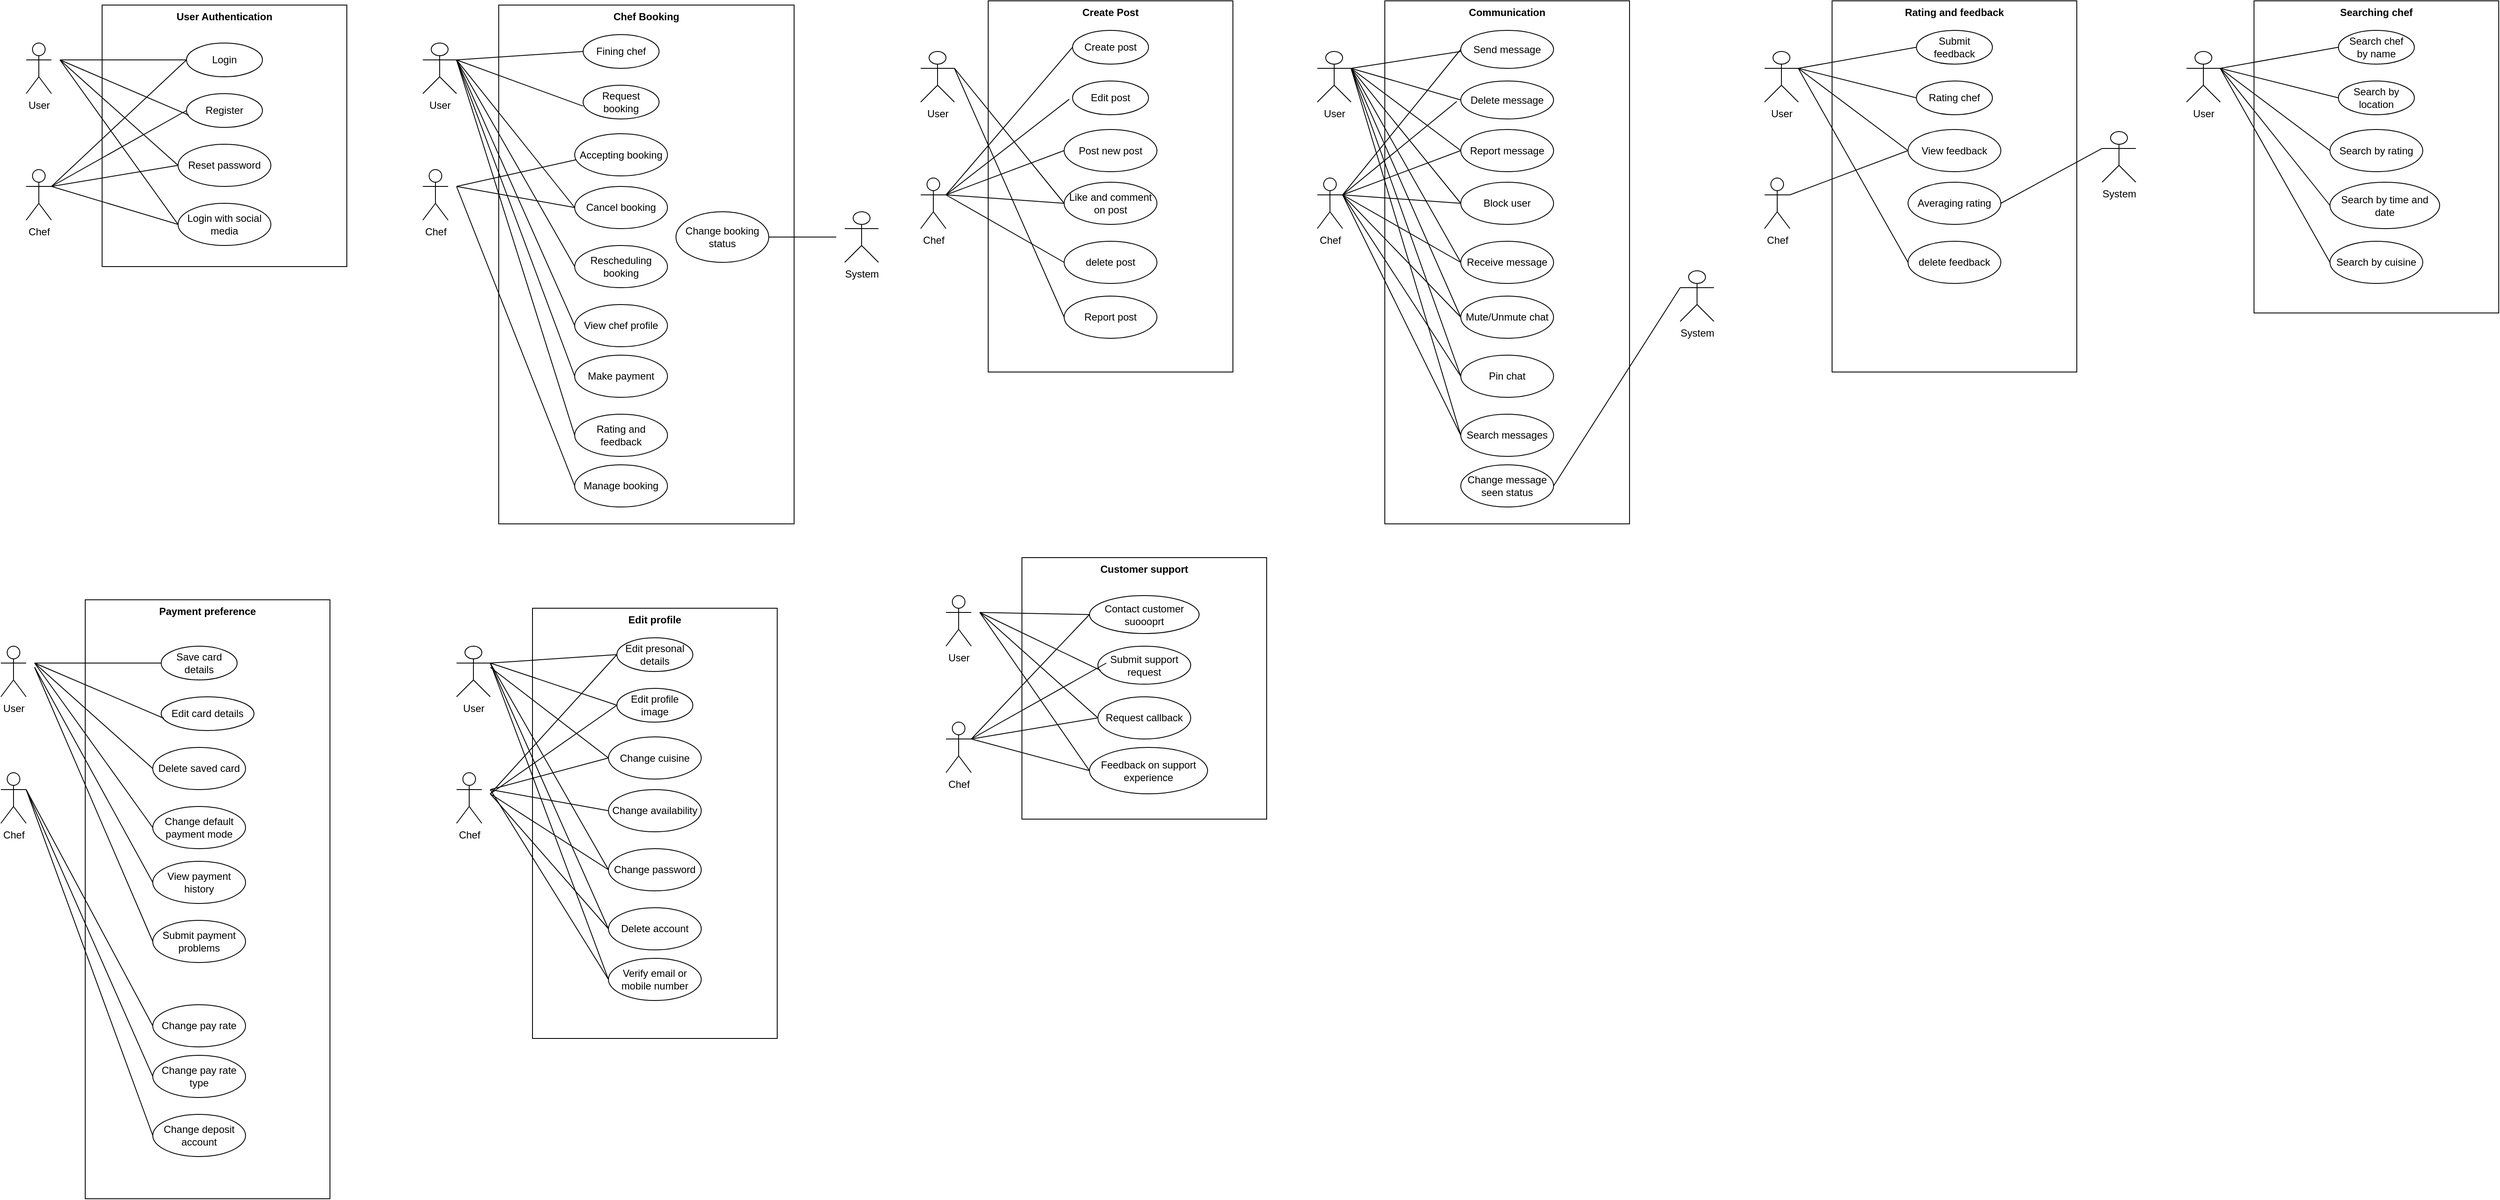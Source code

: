 <mxfile version="22.0.4" type="github">
  <diagram name="Page-1" id="X_IS5OQpGwMDQToJzZf-">
    <mxGraphModel dx="5256" dy="3172" grid="1" gridSize="10" guides="1" tooltips="1" connect="1" arrows="1" fold="1" page="1" pageScale="1" pageWidth="3300" pageHeight="4681" background="#ffffff" math="0" shadow="0">
      <root>
        <mxCell id="0" />
        <mxCell id="1" parent="0" />
        <mxCell id="QWXdeelTslBIVpJSP7KH-3" value="User Authentication" style="shape=rect;html=1;verticalAlign=top;fontStyle=1;whiteSpace=wrap;align=center;" vertex="1" parent="1">
          <mxGeometry x="300" y="85" width="290" height="310" as="geometry" />
        </mxCell>
        <mxCell id="QWXdeelTslBIVpJSP7KH-2" value="Login" style="ellipse;whiteSpace=wrap;html=1;" vertex="1" parent="1">
          <mxGeometry x="400" y="130" width="90" height="40" as="geometry" />
        </mxCell>
        <mxCell id="QWXdeelTslBIVpJSP7KH-4" value="Register" style="ellipse;whiteSpace=wrap;html=1;" vertex="1" parent="1">
          <mxGeometry x="400" y="190" width="90" height="40" as="geometry" />
        </mxCell>
        <mxCell id="QWXdeelTslBIVpJSP7KH-5" value="Reset password" style="ellipse;whiteSpace=wrap;html=1;" vertex="1" parent="1">
          <mxGeometry x="390" y="250" width="110" height="50" as="geometry" />
        </mxCell>
        <mxCell id="QWXdeelTslBIVpJSP7KH-6" value="Login with social media" style="ellipse;whiteSpace=wrap;html=1;" vertex="1" parent="1">
          <mxGeometry x="390" y="320" width="110" height="50" as="geometry" />
        </mxCell>
        <mxCell id="QWXdeelTslBIVpJSP7KH-7" value="User" style="shape=umlActor;html=1;verticalLabelPosition=bottom;verticalAlign=top;align=center;" vertex="1" parent="1">
          <mxGeometry x="210" y="130" width="30" height="60" as="geometry" />
        </mxCell>
        <mxCell id="QWXdeelTslBIVpJSP7KH-8" value="Chef" style="shape=umlActor;html=1;verticalLabelPosition=bottom;verticalAlign=top;align=center;" vertex="1" parent="1">
          <mxGeometry x="210" y="280" width="30" height="60" as="geometry" />
        </mxCell>
        <mxCell id="QWXdeelTslBIVpJSP7KH-10" value="" style="edgeStyle=none;html=1;endArrow=none;verticalAlign=bottom;rounded=0;entryX=0;entryY=0.5;entryDx=0;entryDy=0;" edge="1" parent="1" target="QWXdeelTslBIVpJSP7KH-2">
          <mxGeometry width="160" relative="1" as="geometry">
            <mxPoint x="250" y="150" as="sourcePoint" />
            <mxPoint x="390" y="150" as="targetPoint" />
          </mxGeometry>
        </mxCell>
        <mxCell id="QWXdeelTslBIVpJSP7KH-11" value="" style="edgeStyle=none;html=1;endArrow=none;verticalAlign=bottom;rounded=0;entryX=0.029;entryY=0.637;entryDx=0;entryDy=0;entryPerimeter=0;" edge="1" parent="1" target="QWXdeelTslBIVpJSP7KH-4">
          <mxGeometry width="160" relative="1" as="geometry">
            <mxPoint x="250" y="150" as="sourcePoint" />
            <mxPoint x="410" y="160" as="targetPoint" />
          </mxGeometry>
        </mxCell>
        <mxCell id="QWXdeelTslBIVpJSP7KH-12" value="" style="edgeStyle=none;html=1;endArrow=none;verticalAlign=bottom;rounded=0;entryX=0;entryY=0.5;entryDx=0;entryDy=0;" edge="1" parent="1" target="QWXdeelTslBIVpJSP7KH-5">
          <mxGeometry width="160" relative="1" as="geometry">
            <mxPoint x="250" y="150" as="sourcePoint" />
            <mxPoint x="403" y="225" as="targetPoint" />
          </mxGeometry>
        </mxCell>
        <mxCell id="QWXdeelTslBIVpJSP7KH-13" value="" style="edgeStyle=none;html=1;endArrow=none;verticalAlign=bottom;rounded=0;entryX=0;entryY=0.5;entryDx=0;entryDy=0;" edge="1" parent="1" target="QWXdeelTslBIVpJSP7KH-6">
          <mxGeometry width="160" relative="1" as="geometry">
            <mxPoint x="250" y="150" as="sourcePoint" />
            <mxPoint x="400" y="285" as="targetPoint" />
          </mxGeometry>
        </mxCell>
        <mxCell id="QWXdeelTslBIVpJSP7KH-15" value="" style="edgeStyle=none;html=1;endArrow=none;verticalAlign=bottom;rounded=0;exitX=1;exitY=0.333;exitDx=0;exitDy=0;exitPerimeter=0;entryX=0;entryY=0.5;entryDx=0;entryDy=0;" edge="1" parent="1" source="QWXdeelTslBIVpJSP7KH-8" target="QWXdeelTslBIVpJSP7KH-2">
          <mxGeometry width="160" relative="1" as="geometry">
            <mxPoint x="350" y="250" as="sourcePoint" />
            <mxPoint x="510" y="250" as="targetPoint" />
          </mxGeometry>
        </mxCell>
        <mxCell id="QWXdeelTslBIVpJSP7KH-16" value="" style="edgeStyle=none;html=1;endArrow=none;verticalAlign=bottom;rounded=0;" edge="1" parent="1">
          <mxGeometry width="160" relative="1" as="geometry">
            <mxPoint x="240" y="300" as="sourcePoint" />
            <mxPoint x="400" y="210" as="targetPoint" />
          </mxGeometry>
        </mxCell>
        <mxCell id="QWXdeelTslBIVpJSP7KH-17" value="" style="edgeStyle=none;html=1;endArrow=none;verticalAlign=bottom;rounded=0;entryX=0;entryY=0.5;entryDx=0;entryDy=0;exitX=1;exitY=0.333;exitDx=0;exitDy=0;exitPerimeter=0;" edge="1" parent="1" source="QWXdeelTslBIVpJSP7KH-8" target="QWXdeelTslBIVpJSP7KH-5">
          <mxGeometry width="160" relative="1" as="geometry">
            <mxPoint x="250" y="310" as="sourcePoint" />
            <mxPoint x="410" y="220" as="targetPoint" />
          </mxGeometry>
        </mxCell>
        <mxCell id="QWXdeelTslBIVpJSP7KH-18" value="" style="edgeStyle=none;html=1;endArrow=none;verticalAlign=bottom;rounded=0;entryX=0;entryY=0.5;entryDx=0;entryDy=0;" edge="1" parent="1" target="QWXdeelTslBIVpJSP7KH-6">
          <mxGeometry width="160" relative="1" as="geometry">
            <mxPoint x="240" y="300" as="sourcePoint" />
            <mxPoint x="400" y="285" as="targetPoint" />
          </mxGeometry>
        </mxCell>
        <mxCell id="QWXdeelTslBIVpJSP7KH-19" value="Chef Booking" style="shape=rect;html=1;verticalAlign=top;fontStyle=1;whiteSpace=wrap;align=center;" vertex="1" parent="1">
          <mxGeometry x="770" y="85" width="350" height="615" as="geometry" />
        </mxCell>
        <mxCell id="QWXdeelTslBIVpJSP7KH-20" value="Fining chef" style="ellipse;whiteSpace=wrap;html=1;" vertex="1" parent="1">
          <mxGeometry x="870" y="120" width="90" height="40" as="geometry" />
        </mxCell>
        <mxCell id="QWXdeelTslBIVpJSP7KH-21" value="Request booking" style="ellipse;whiteSpace=wrap;html=1;" vertex="1" parent="1">
          <mxGeometry x="870" y="180" width="90" height="40" as="geometry" />
        </mxCell>
        <mxCell id="QWXdeelTslBIVpJSP7KH-22" value="Accepting booking" style="ellipse;whiteSpace=wrap;html=1;" vertex="1" parent="1">
          <mxGeometry x="860" y="237.5" width="110" height="50" as="geometry" />
        </mxCell>
        <mxCell id="QWXdeelTslBIVpJSP7KH-23" value="Cancel booking" style="ellipse;whiteSpace=wrap;html=1;" vertex="1" parent="1">
          <mxGeometry x="860" y="300" width="110" height="50" as="geometry" />
        </mxCell>
        <mxCell id="QWXdeelTslBIVpJSP7KH-24" value="User" style="shape=umlActor;html=1;verticalLabelPosition=bottom;verticalAlign=top;align=center;" vertex="1" parent="1">
          <mxGeometry x="680" y="130" width="40" height="60" as="geometry" />
        </mxCell>
        <mxCell id="QWXdeelTslBIVpJSP7KH-25" value="Chef" style="shape=umlActor;html=1;verticalLabelPosition=bottom;verticalAlign=top;align=center;" vertex="1" parent="1">
          <mxGeometry x="680" y="280" width="30" height="60" as="geometry" />
        </mxCell>
        <mxCell id="QWXdeelTslBIVpJSP7KH-34" value="Rescheduling booking" style="ellipse;whiteSpace=wrap;html=1;" vertex="1" parent="1">
          <mxGeometry x="860" y="370" width="110" height="50" as="geometry" />
        </mxCell>
        <mxCell id="QWXdeelTslBIVpJSP7KH-41" value="" style="edgeStyle=none;html=1;endArrow=none;verticalAlign=bottom;rounded=0;exitX=1;exitY=0.333;exitDx=0;exitDy=0;exitPerimeter=0;entryX=0;entryY=0.5;entryDx=0;entryDy=0;" edge="1" parent="1" source="QWXdeelTslBIVpJSP7KH-24" target="QWXdeelTslBIVpJSP7KH-20">
          <mxGeometry width="160" relative="1" as="geometry">
            <mxPoint x="850" y="310" as="sourcePoint" />
            <mxPoint x="1010" y="310" as="targetPoint" />
          </mxGeometry>
        </mxCell>
        <mxCell id="QWXdeelTslBIVpJSP7KH-42" value="" style="edgeStyle=none;html=1;endArrow=none;verticalAlign=bottom;rounded=0;entryX=0;entryY=0.621;entryDx=0;entryDy=0;entryPerimeter=0;" edge="1" parent="1" target="QWXdeelTslBIVpJSP7KH-21">
          <mxGeometry width="160" relative="1" as="geometry">
            <mxPoint x="720" y="150" as="sourcePoint" />
            <mxPoint x="880" y="150" as="targetPoint" />
          </mxGeometry>
        </mxCell>
        <mxCell id="QWXdeelTslBIVpJSP7KH-43" value="" style="edgeStyle=none;html=1;endArrow=none;verticalAlign=bottom;rounded=0;entryX=0;entryY=0.5;entryDx=0;entryDy=0;exitX=1;exitY=0.333;exitDx=0;exitDy=0;exitPerimeter=0;" edge="1" parent="1" source="QWXdeelTslBIVpJSP7KH-24" target="QWXdeelTslBIVpJSP7KH-23">
          <mxGeometry width="160" relative="1" as="geometry">
            <mxPoint x="730" y="160" as="sourcePoint" />
            <mxPoint x="880" y="215" as="targetPoint" />
          </mxGeometry>
        </mxCell>
        <mxCell id="QWXdeelTslBIVpJSP7KH-44" value="" style="edgeStyle=none;html=1;endArrow=none;verticalAlign=bottom;rounded=0;entryX=0;entryY=0.5;entryDx=0;entryDy=0;" edge="1" parent="1" target="QWXdeelTslBIVpJSP7KH-34">
          <mxGeometry width="160" relative="1" as="geometry">
            <mxPoint x="720" y="150" as="sourcePoint" />
            <mxPoint x="870" y="335" as="targetPoint" />
          </mxGeometry>
        </mxCell>
        <mxCell id="QWXdeelTslBIVpJSP7KH-45" value="" style="edgeStyle=none;html=1;endArrow=none;verticalAlign=bottom;rounded=0;entryX=0.01;entryY=0.621;entryDx=0;entryDy=0;entryPerimeter=0;" edge="1" parent="1" target="QWXdeelTslBIVpJSP7KH-22">
          <mxGeometry width="160" relative="1" as="geometry">
            <mxPoint x="720" y="300" as="sourcePoint" />
            <mxPoint x="1010" y="310" as="targetPoint" />
          </mxGeometry>
        </mxCell>
        <mxCell id="QWXdeelTslBIVpJSP7KH-46" value="" style="edgeStyle=none;html=1;endArrow=none;verticalAlign=bottom;rounded=0;entryX=0;entryY=0.5;entryDx=0;entryDy=0;" edge="1" parent="1" target="QWXdeelTslBIVpJSP7KH-23">
          <mxGeometry width="160" relative="1" as="geometry">
            <mxPoint x="720" y="300" as="sourcePoint" />
            <mxPoint x="871" y="279" as="targetPoint" />
          </mxGeometry>
        </mxCell>
        <mxCell id="QWXdeelTslBIVpJSP7KH-47" value="Create Post" style="shape=rect;html=1;verticalAlign=top;fontStyle=1;whiteSpace=wrap;align=center;" vertex="1" parent="1">
          <mxGeometry x="1350" y="80" width="290" height="440" as="geometry" />
        </mxCell>
        <mxCell id="QWXdeelTslBIVpJSP7KH-48" value="Create post" style="ellipse;whiteSpace=wrap;html=1;" vertex="1" parent="1">
          <mxGeometry x="1450" y="115" width="90" height="40" as="geometry" />
        </mxCell>
        <mxCell id="QWXdeelTslBIVpJSP7KH-49" value="Edit post" style="ellipse;whiteSpace=wrap;html=1;" vertex="1" parent="1">
          <mxGeometry x="1450" y="175" width="90" height="40" as="geometry" />
        </mxCell>
        <mxCell id="QWXdeelTslBIVpJSP7KH-50" value="Post new post" style="ellipse;whiteSpace=wrap;html=1;" vertex="1" parent="1">
          <mxGeometry x="1440" y="232.5" width="110" height="50" as="geometry" />
        </mxCell>
        <mxCell id="QWXdeelTslBIVpJSP7KH-51" value="Like and comment on post" style="ellipse;whiteSpace=wrap;html=1;" vertex="1" parent="1">
          <mxGeometry x="1440" y="295" width="110" height="50" as="geometry" />
        </mxCell>
        <mxCell id="QWXdeelTslBIVpJSP7KH-54" value="delete post" style="ellipse;whiteSpace=wrap;html=1;" vertex="1" parent="1">
          <mxGeometry x="1440" y="365" width="110" height="50" as="geometry" />
        </mxCell>
        <mxCell id="QWXdeelTslBIVpJSP7KH-62" value="View chef profile" style="ellipse;whiteSpace=wrap;html=1;" vertex="1" parent="1">
          <mxGeometry x="860" y="440" width="110" height="50" as="geometry" />
        </mxCell>
        <mxCell id="QWXdeelTslBIVpJSP7KH-63" value="Make payment" style="ellipse;whiteSpace=wrap;html=1;" vertex="1" parent="1">
          <mxGeometry x="860" y="500" width="110" height="50" as="geometry" />
        </mxCell>
        <mxCell id="QWXdeelTslBIVpJSP7KH-64" value="Rating and feedback" style="ellipse;whiteSpace=wrap;html=1;" vertex="1" parent="1">
          <mxGeometry x="860" y="570" width="110" height="50" as="geometry" />
        </mxCell>
        <mxCell id="QWXdeelTslBIVpJSP7KH-65" value="" style="edgeStyle=none;html=1;endArrow=none;verticalAlign=bottom;rounded=0;entryX=0;entryY=0.5;entryDx=0;entryDy=0;" edge="1" parent="1" target="QWXdeelTslBIVpJSP7KH-62">
          <mxGeometry width="160" relative="1" as="geometry">
            <mxPoint x="720" y="150" as="sourcePoint" />
            <mxPoint x="870" y="405" as="targetPoint" />
          </mxGeometry>
        </mxCell>
        <mxCell id="QWXdeelTslBIVpJSP7KH-66" value="" style="edgeStyle=none;html=1;endArrow=none;verticalAlign=bottom;rounded=0;entryX=0;entryY=0.5;entryDx=0;entryDy=0;" edge="1" parent="1" target="QWXdeelTslBIVpJSP7KH-63">
          <mxGeometry width="160" relative="1" as="geometry">
            <mxPoint x="720" y="150" as="sourcePoint" />
            <mxPoint x="870" y="475" as="targetPoint" />
          </mxGeometry>
        </mxCell>
        <mxCell id="QWXdeelTslBIVpJSP7KH-67" value="" style="edgeStyle=none;html=1;endArrow=none;verticalAlign=bottom;rounded=0;entryX=0;entryY=0.5;entryDx=0;entryDy=0;" edge="1" parent="1" target="QWXdeelTslBIVpJSP7KH-64">
          <mxGeometry width="160" relative="1" as="geometry">
            <mxPoint x="720" y="150" as="sourcePoint" />
            <mxPoint x="870" y="535" as="targetPoint" />
          </mxGeometry>
        </mxCell>
        <mxCell id="QWXdeelTslBIVpJSP7KH-68" value="Manage booking" style="ellipse;whiteSpace=wrap;html=1;" vertex="1" parent="1">
          <mxGeometry x="860" y="630" width="110" height="50" as="geometry" />
        </mxCell>
        <mxCell id="QWXdeelTslBIVpJSP7KH-69" value="" style="edgeStyle=none;html=1;endArrow=none;verticalAlign=bottom;rounded=0;entryX=0;entryY=0.5;entryDx=0;entryDy=0;" edge="1" parent="1" target="QWXdeelTslBIVpJSP7KH-68">
          <mxGeometry width="160" relative="1" as="geometry">
            <mxPoint x="720" y="300" as="sourcePoint" />
            <mxPoint x="870" y="335" as="targetPoint" />
          </mxGeometry>
        </mxCell>
        <mxCell id="QWXdeelTslBIVpJSP7KH-72" value="Change booking status" style="ellipse;whiteSpace=wrap;html=1;" vertex="1" parent="1">
          <mxGeometry x="980" y="330" width="110" height="60" as="geometry" />
        </mxCell>
        <mxCell id="QWXdeelTslBIVpJSP7KH-73" value="System" style="shape=umlActor;html=1;verticalLabelPosition=bottom;verticalAlign=top;align=center;" vertex="1" parent="1">
          <mxGeometry x="1180" y="330" width="40" height="60" as="geometry" />
        </mxCell>
        <mxCell id="QWXdeelTslBIVpJSP7KH-75" value="" style="edgeStyle=none;html=1;endArrow=none;verticalAlign=bottom;rounded=0;exitX=1;exitY=0.5;exitDx=0;exitDy=0;" edge="1" parent="1" source="QWXdeelTslBIVpJSP7KH-72">
          <mxGeometry width="160" relative="1" as="geometry">
            <mxPoint x="1060" y="480" as="sourcePoint" />
            <mxPoint x="1170" y="360" as="targetPoint" />
          </mxGeometry>
        </mxCell>
        <mxCell id="QWXdeelTslBIVpJSP7KH-78" value="User" style="shape=umlActor;html=1;verticalLabelPosition=bottom;verticalAlign=top;align=center;" vertex="1" parent="1">
          <mxGeometry x="1270" y="140" width="40" height="60" as="geometry" />
        </mxCell>
        <mxCell id="QWXdeelTslBIVpJSP7KH-79" value="Chef" style="shape=umlActor;html=1;verticalLabelPosition=bottom;verticalAlign=top;align=center;" vertex="1" parent="1">
          <mxGeometry x="1270" y="290" width="30" height="60" as="geometry" />
        </mxCell>
        <mxCell id="QWXdeelTslBIVpJSP7KH-80" value="" style="edgeStyle=none;html=1;endArrow=none;verticalAlign=bottom;rounded=0;exitX=1;exitY=0.333;exitDx=0;exitDy=0;exitPerimeter=0;entryX=0;entryY=0.5;entryDx=0;entryDy=0;" edge="1" parent="1" source="QWXdeelTslBIVpJSP7KH-79" target="QWXdeelTslBIVpJSP7KH-48">
          <mxGeometry width="160" relative="1" as="geometry">
            <mxPoint x="1330" y="310" as="sourcePoint" />
            <mxPoint x="1490" y="310" as="targetPoint" />
          </mxGeometry>
        </mxCell>
        <mxCell id="QWXdeelTslBIVpJSP7KH-81" value="" style="edgeStyle=none;html=1;endArrow=none;verticalAlign=bottom;rounded=0;exitX=1;exitY=0.333;exitDx=0;exitDy=0;exitPerimeter=0;entryX=-0.043;entryY=0.539;entryDx=0;entryDy=0;entryPerimeter=0;" edge="1" parent="1" source="QWXdeelTslBIVpJSP7KH-79" target="QWXdeelTslBIVpJSP7KH-49">
          <mxGeometry width="160" relative="1" as="geometry">
            <mxPoint x="1310" y="320" as="sourcePoint" />
            <mxPoint x="1460" y="145" as="targetPoint" />
          </mxGeometry>
        </mxCell>
        <mxCell id="QWXdeelTslBIVpJSP7KH-82" value="" style="edgeStyle=none;html=1;endArrow=none;verticalAlign=bottom;rounded=0;exitX=1;exitY=0.333;exitDx=0;exitDy=0;exitPerimeter=0;entryX=0;entryY=0.5;entryDx=0;entryDy=0;" edge="1" parent="1" source="QWXdeelTslBIVpJSP7KH-79" target="QWXdeelTslBIVpJSP7KH-50">
          <mxGeometry width="160" relative="1" as="geometry">
            <mxPoint x="1320" y="330" as="sourcePoint" />
            <mxPoint x="1456" y="207" as="targetPoint" />
          </mxGeometry>
        </mxCell>
        <mxCell id="QWXdeelTslBIVpJSP7KH-83" value="" style="edgeStyle=none;html=1;endArrow=none;verticalAlign=bottom;rounded=0;exitX=1;exitY=0.333;exitDx=0;exitDy=0;exitPerimeter=0;entryX=0;entryY=0.5;entryDx=0;entryDy=0;" edge="1" parent="1" source="QWXdeelTslBIVpJSP7KH-79" target="QWXdeelTslBIVpJSP7KH-51">
          <mxGeometry width="160" relative="1" as="geometry">
            <mxPoint x="1330" y="340" as="sourcePoint" />
            <mxPoint x="1450" y="268" as="targetPoint" />
          </mxGeometry>
        </mxCell>
        <mxCell id="QWXdeelTslBIVpJSP7KH-84" value="" style="edgeStyle=none;html=1;endArrow=none;verticalAlign=bottom;rounded=0;entryX=0;entryY=0.5;entryDx=0;entryDy=0;" edge="1" parent="1" target="QWXdeelTslBIVpJSP7KH-54">
          <mxGeometry width="160" relative="1" as="geometry">
            <mxPoint x="1300" y="310" as="sourcePoint" />
            <mxPoint x="1450" y="330" as="targetPoint" />
          </mxGeometry>
        </mxCell>
        <mxCell id="QWXdeelTslBIVpJSP7KH-85" value="Report post" style="ellipse;whiteSpace=wrap;html=1;" vertex="1" parent="1">
          <mxGeometry x="1440" y="430" width="110" height="50" as="geometry" />
        </mxCell>
        <mxCell id="QWXdeelTslBIVpJSP7KH-86" value="" style="edgeStyle=none;html=1;endArrow=none;verticalAlign=bottom;rounded=0;exitX=1;exitY=0.333;exitDx=0;exitDy=0;exitPerimeter=0;" edge="1" parent="1" source="QWXdeelTslBIVpJSP7KH-78">
          <mxGeometry width="160" relative="1" as="geometry">
            <mxPoint x="1330" y="360" as="sourcePoint" />
            <mxPoint x="1440" y="320" as="targetPoint" />
          </mxGeometry>
        </mxCell>
        <mxCell id="QWXdeelTslBIVpJSP7KH-87" value="" style="edgeStyle=none;html=1;endArrow=none;verticalAlign=bottom;rounded=0;entryX=0;entryY=0.5;entryDx=0;entryDy=0;" edge="1" parent="1" target="QWXdeelTslBIVpJSP7KH-85">
          <mxGeometry width="160" relative="1" as="geometry">
            <mxPoint x="1310" y="160" as="sourcePoint" />
            <mxPoint x="1450" y="330" as="targetPoint" />
          </mxGeometry>
        </mxCell>
        <mxCell id="QWXdeelTslBIVpJSP7KH-88" value="Communication" style="shape=rect;html=1;verticalAlign=top;fontStyle=1;whiteSpace=wrap;align=center;" vertex="1" parent="1">
          <mxGeometry x="1820" y="80" width="290" height="620" as="geometry" />
        </mxCell>
        <mxCell id="QWXdeelTslBIVpJSP7KH-89" value="Send message" style="ellipse;whiteSpace=wrap;html=1;" vertex="1" parent="1">
          <mxGeometry x="1910" y="115" width="110" height="45" as="geometry" />
        </mxCell>
        <mxCell id="QWXdeelTslBIVpJSP7KH-90" value="Delete message" style="ellipse;whiteSpace=wrap;html=1;" vertex="1" parent="1">
          <mxGeometry x="1910" y="175" width="110" height="45" as="geometry" />
        </mxCell>
        <mxCell id="QWXdeelTslBIVpJSP7KH-91" value="Report message" style="ellipse;whiteSpace=wrap;html=1;" vertex="1" parent="1">
          <mxGeometry x="1910" y="232.5" width="110" height="50" as="geometry" />
        </mxCell>
        <mxCell id="QWXdeelTslBIVpJSP7KH-92" value="Block user" style="ellipse;whiteSpace=wrap;html=1;" vertex="1" parent="1">
          <mxGeometry x="1910" y="295" width="110" height="50" as="geometry" />
        </mxCell>
        <mxCell id="QWXdeelTslBIVpJSP7KH-93" value="Receive message" style="ellipse;whiteSpace=wrap;html=1;" vertex="1" parent="1">
          <mxGeometry x="1910" y="365" width="110" height="50" as="geometry" />
        </mxCell>
        <mxCell id="QWXdeelTslBIVpJSP7KH-94" value="User" style="shape=umlActor;html=1;verticalLabelPosition=bottom;verticalAlign=top;align=center;" vertex="1" parent="1">
          <mxGeometry x="1740" y="140" width="40" height="60" as="geometry" />
        </mxCell>
        <mxCell id="QWXdeelTslBIVpJSP7KH-95" value="Chef" style="shape=umlActor;html=1;verticalLabelPosition=bottom;verticalAlign=top;align=center;" vertex="1" parent="1">
          <mxGeometry x="1740" y="290" width="30" height="60" as="geometry" />
        </mxCell>
        <mxCell id="QWXdeelTslBIVpJSP7KH-96" value="" style="edgeStyle=none;html=1;endArrow=none;verticalAlign=bottom;rounded=0;exitX=1;exitY=0.333;exitDx=0;exitDy=0;exitPerimeter=0;entryX=0;entryY=0.5;entryDx=0;entryDy=0;" edge="1" parent="1" source="QWXdeelTslBIVpJSP7KH-95" target="QWXdeelTslBIVpJSP7KH-89">
          <mxGeometry width="160" relative="1" as="geometry">
            <mxPoint x="1800" y="310" as="sourcePoint" />
            <mxPoint x="1960" y="310" as="targetPoint" />
          </mxGeometry>
        </mxCell>
        <mxCell id="QWXdeelTslBIVpJSP7KH-97" value="" style="edgeStyle=none;html=1;endArrow=none;verticalAlign=bottom;rounded=0;exitX=1;exitY=0.333;exitDx=0;exitDy=0;exitPerimeter=0;entryX=-0.043;entryY=0.539;entryDx=0;entryDy=0;entryPerimeter=0;" edge="1" parent="1" source="QWXdeelTslBIVpJSP7KH-95" target="QWXdeelTslBIVpJSP7KH-90">
          <mxGeometry width="160" relative="1" as="geometry">
            <mxPoint x="1780" y="320" as="sourcePoint" />
            <mxPoint x="1930" y="145" as="targetPoint" />
          </mxGeometry>
        </mxCell>
        <mxCell id="QWXdeelTslBIVpJSP7KH-98" value="" style="edgeStyle=none;html=1;endArrow=none;verticalAlign=bottom;rounded=0;exitX=1;exitY=0.333;exitDx=0;exitDy=0;exitPerimeter=0;entryX=0;entryY=0.5;entryDx=0;entryDy=0;" edge="1" parent="1" source="QWXdeelTslBIVpJSP7KH-95" target="QWXdeelTslBIVpJSP7KH-91">
          <mxGeometry width="160" relative="1" as="geometry">
            <mxPoint x="1790" y="330" as="sourcePoint" />
            <mxPoint x="1926" y="207" as="targetPoint" />
          </mxGeometry>
        </mxCell>
        <mxCell id="QWXdeelTslBIVpJSP7KH-99" value="" style="edgeStyle=none;html=1;endArrow=none;verticalAlign=bottom;rounded=0;exitX=1;exitY=0.333;exitDx=0;exitDy=0;exitPerimeter=0;entryX=0;entryY=0.5;entryDx=0;entryDy=0;" edge="1" parent="1" source="QWXdeelTslBIVpJSP7KH-95" target="QWXdeelTslBIVpJSP7KH-92">
          <mxGeometry width="160" relative="1" as="geometry">
            <mxPoint x="1800" y="340" as="sourcePoint" />
            <mxPoint x="1920" y="268" as="targetPoint" />
          </mxGeometry>
        </mxCell>
        <mxCell id="QWXdeelTslBIVpJSP7KH-100" value="" style="edgeStyle=none;html=1;endArrow=none;verticalAlign=bottom;rounded=0;entryX=0;entryY=0.5;entryDx=0;entryDy=0;" edge="1" parent="1" target="QWXdeelTslBIVpJSP7KH-93">
          <mxGeometry width="160" relative="1" as="geometry">
            <mxPoint x="1770" y="310" as="sourcePoint" />
            <mxPoint x="1920" y="330" as="targetPoint" />
          </mxGeometry>
        </mxCell>
        <mxCell id="QWXdeelTslBIVpJSP7KH-101" value="Mute/Unmute chat" style="ellipse;whiteSpace=wrap;html=1;" vertex="1" parent="1">
          <mxGeometry x="1910" y="430" width="110" height="50" as="geometry" />
        </mxCell>
        <mxCell id="QWXdeelTslBIVpJSP7KH-102" value="" style="edgeStyle=none;html=1;endArrow=none;verticalAlign=bottom;rounded=0;exitX=1;exitY=0.333;exitDx=0;exitDy=0;exitPerimeter=0;" edge="1" parent="1" source="QWXdeelTslBIVpJSP7KH-94">
          <mxGeometry width="160" relative="1" as="geometry">
            <mxPoint x="1800" y="360" as="sourcePoint" />
            <mxPoint x="1910" y="320" as="targetPoint" />
          </mxGeometry>
        </mxCell>
        <mxCell id="QWXdeelTslBIVpJSP7KH-103" value="" style="edgeStyle=none;html=1;endArrow=none;verticalAlign=bottom;rounded=0;entryX=0;entryY=0.5;entryDx=0;entryDy=0;" edge="1" parent="1" target="QWXdeelTslBIVpJSP7KH-101">
          <mxGeometry width="160" relative="1" as="geometry">
            <mxPoint x="1780" y="160" as="sourcePoint" />
            <mxPoint x="1920" y="330" as="targetPoint" />
          </mxGeometry>
        </mxCell>
        <mxCell id="QWXdeelTslBIVpJSP7KH-105" value="Pin chat" style="ellipse;whiteSpace=wrap;html=1;" vertex="1" parent="1">
          <mxGeometry x="1910" y="500" width="110" height="50" as="geometry" />
        </mxCell>
        <mxCell id="QWXdeelTslBIVpJSP7KH-106" value="Search messages" style="ellipse;whiteSpace=wrap;html=1;" vertex="1" parent="1">
          <mxGeometry x="1910" y="570" width="110" height="50" as="geometry" />
        </mxCell>
        <mxCell id="QWXdeelTslBIVpJSP7KH-107" value="" style="edgeStyle=none;html=1;endArrow=none;verticalAlign=bottom;rounded=0;exitX=1;exitY=0.333;exitDx=0;exitDy=0;exitPerimeter=0;" edge="1" parent="1" source="QWXdeelTslBIVpJSP7KH-94">
          <mxGeometry width="160" relative="1" as="geometry">
            <mxPoint x="1710" y="114.05" as="sourcePoint" />
            <mxPoint x="1910" y="140" as="targetPoint" />
          </mxGeometry>
        </mxCell>
        <mxCell id="QWXdeelTslBIVpJSP7KH-108" value="" style="edgeStyle=none;html=1;endArrow=none;verticalAlign=bottom;rounded=0;exitX=1;exitY=0.333;exitDx=0;exitDy=0;exitPerimeter=0;entryX=0;entryY=0.5;entryDx=0;entryDy=0;" edge="1" parent="1" source="QWXdeelTslBIVpJSP7KH-94" target="QWXdeelTslBIVpJSP7KH-90">
          <mxGeometry width="160" relative="1" as="geometry">
            <mxPoint x="1790" y="170" as="sourcePoint" />
            <mxPoint x="1920" y="150" as="targetPoint" />
          </mxGeometry>
        </mxCell>
        <mxCell id="QWXdeelTslBIVpJSP7KH-109" value="" style="edgeStyle=none;html=1;endArrow=none;verticalAlign=bottom;rounded=0;entryX=0;entryY=0.5;entryDx=0;entryDy=0;" edge="1" parent="1" target="QWXdeelTslBIVpJSP7KH-91">
          <mxGeometry width="160" relative="1" as="geometry">
            <mxPoint x="1780" y="160" as="sourcePoint" />
            <mxPoint x="1920" y="208" as="targetPoint" />
          </mxGeometry>
        </mxCell>
        <mxCell id="QWXdeelTslBIVpJSP7KH-110" value="" style="edgeStyle=none;html=1;endArrow=none;verticalAlign=bottom;rounded=0;entryX=0;entryY=0.5;entryDx=0;entryDy=0;" edge="1" parent="1" target="QWXdeelTslBIVpJSP7KH-93">
          <mxGeometry width="160" relative="1" as="geometry">
            <mxPoint x="1780" y="160" as="sourcePoint" />
            <mxPoint x="1920" y="268" as="targetPoint" />
          </mxGeometry>
        </mxCell>
        <mxCell id="QWXdeelTslBIVpJSP7KH-111" value="" style="edgeStyle=none;html=1;endArrow=none;verticalAlign=bottom;rounded=0;entryX=0;entryY=0.5;entryDx=0;entryDy=0;" edge="1" parent="1" target="QWXdeelTslBIVpJSP7KH-105">
          <mxGeometry width="160" relative="1" as="geometry">
            <mxPoint x="1780" y="160" as="sourcePoint" />
            <mxPoint x="1920" y="465" as="targetPoint" />
          </mxGeometry>
        </mxCell>
        <mxCell id="QWXdeelTslBIVpJSP7KH-112" value="" style="edgeStyle=none;html=1;endArrow=none;verticalAlign=bottom;rounded=0;entryX=0;entryY=0.5;entryDx=0;entryDy=0;" edge="1" parent="1" target="QWXdeelTslBIVpJSP7KH-106">
          <mxGeometry width="160" relative="1" as="geometry">
            <mxPoint x="1780" y="160" as="sourcePoint" />
            <mxPoint x="1920" y="535" as="targetPoint" />
          </mxGeometry>
        </mxCell>
        <mxCell id="QWXdeelTslBIVpJSP7KH-113" value="" style="edgeStyle=none;html=1;endArrow=none;verticalAlign=bottom;rounded=0;entryX=0;entryY=0.5;entryDx=0;entryDy=0;" edge="1" parent="1" target="QWXdeelTslBIVpJSP7KH-101">
          <mxGeometry width="160" relative="1" as="geometry">
            <mxPoint x="1770" y="310" as="sourcePoint" />
            <mxPoint x="1920" y="400" as="targetPoint" />
          </mxGeometry>
        </mxCell>
        <mxCell id="QWXdeelTslBIVpJSP7KH-114" value="" style="edgeStyle=none;html=1;endArrow=none;verticalAlign=bottom;rounded=0;entryX=0;entryY=0.5;entryDx=0;entryDy=0;" edge="1" parent="1" target="QWXdeelTslBIVpJSP7KH-105">
          <mxGeometry width="160" relative="1" as="geometry">
            <mxPoint x="1770" y="310" as="sourcePoint" />
            <mxPoint x="1920" y="465" as="targetPoint" />
          </mxGeometry>
        </mxCell>
        <mxCell id="QWXdeelTslBIVpJSP7KH-115" value="" style="edgeStyle=none;html=1;endArrow=none;verticalAlign=bottom;rounded=0;entryX=0;entryY=0.5;entryDx=0;entryDy=0;" edge="1" parent="1" target="QWXdeelTslBIVpJSP7KH-106">
          <mxGeometry width="160" relative="1" as="geometry">
            <mxPoint x="1770" y="310" as="sourcePoint" />
            <mxPoint x="1920" y="535" as="targetPoint" />
          </mxGeometry>
        </mxCell>
        <mxCell id="QWXdeelTslBIVpJSP7KH-116" value="Change message seen status" style="ellipse;whiteSpace=wrap;html=1;" vertex="1" parent="1">
          <mxGeometry x="1910" y="630" width="110" height="50" as="geometry" />
        </mxCell>
        <mxCell id="QWXdeelTslBIVpJSP7KH-118" value="System" style="shape=umlActor;html=1;verticalLabelPosition=bottom;verticalAlign=top;align=center;" vertex="1" parent="1">
          <mxGeometry x="2170" y="400" width="40" height="60" as="geometry" />
        </mxCell>
        <mxCell id="QWXdeelTslBIVpJSP7KH-120" value="" style="edgeStyle=none;html=1;endArrow=none;verticalAlign=bottom;rounded=0;exitX=1;exitY=0.5;exitDx=0;exitDy=0;entryX=0;entryY=0.333;entryDx=0;entryDy=0;entryPerimeter=0;" edge="1" parent="1" source="QWXdeelTslBIVpJSP7KH-116" target="QWXdeelTslBIVpJSP7KH-118">
          <mxGeometry width="160" relative="1" as="geometry">
            <mxPoint x="1880" y="480" as="sourcePoint" />
            <mxPoint x="2040" y="480" as="targetPoint" />
          </mxGeometry>
        </mxCell>
        <mxCell id="QWXdeelTslBIVpJSP7KH-121" value="Rating and feedback" style="shape=rect;html=1;verticalAlign=top;fontStyle=1;whiteSpace=wrap;align=center;" vertex="1" parent="1">
          <mxGeometry x="2350" y="80" width="290" height="440" as="geometry" />
        </mxCell>
        <mxCell id="QWXdeelTslBIVpJSP7KH-122" value="Submit feedback" style="ellipse;whiteSpace=wrap;html=1;" vertex="1" parent="1">
          <mxGeometry x="2450" y="115" width="90" height="40" as="geometry" />
        </mxCell>
        <mxCell id="QWXdeelTslBIVpJSP7KH-123" value="Rating chef" style="ellipse;whiteSpace=wrap;html=1;" vertex="1" parent="1">
          <mxGeometry x="2450" y="175" width="90" height="40" as="geometry" />
        </mxCell>
        <mxCell id="QWXdeelTslBIVpJSP7KH-124" value="View feedback" style="ellipse;whiteSpace=wrap;html=1;" vertex="1" parent="1">
          <mxGeometry x="2440" y="232.5" width="110" height="50" as="geometry" />
        </mxCell>
        <mxCell id="QWXdeelTslBIVpJSP7KH-125" value="Averaging rating" style="ellipse;whiteSpace=wrap;html=1;" vertex="1" parent="1">
          <mxGeometry x="2440" y="295" width="110" height="50" as="geometry" />
        </mxCell>
        <mxCell id="QWXdeelTslBIVpJSP7KH-126" value="delete feedback" style="ellipse;whiteSpace=wrap;html=1;" vertex="1" parent="1">
          <mxGeometry x="2440" y="365" width="110" height="50" as="geometry" />
        </mxCell>
        <mxCell id="QWXdeelTslBIVpJSP7KH-127" value="User" style="shape=umlActor;html=1;verticalLabelPosition=bottom;verticalAlign=top;align=center;" vertex="1" parent="1">
          <mxGeometry x="2270" y="140" width="40" height="60" as="geometry" />
        </mxCell>
        <mxCell id="QWXdeelTslBIVpJSP7KH-128" value="Chef" style="shape=umlActor;html=1;verticalLabelPosition=bottom;verticalAlign=top;align=center;" vertex="1" parent="1">
          <mxGeometry x="2270" y="290" width="30" height="60" as="geometry" />
        </mxCell>
        <mxCell id="QWXdeelTslBIVpJSP7KH-131" value="" style="edgeStyle=none;html=1;endArrow=none;verticalAlign=bottom;rounded=0;exitX=1;exitY=0.333;exitDx=0;exitDy=0;exitPerimeter=0;entryX=0;entryY=0.5;entryDx=0;entryDy=0;" edge="1" parent="1" source="QWXdeelTslBIVpJSP7KH-128" target="QWXdeelTslBIVpJSP7KH-124">
          <mxGeometry width="160" relative="1" as="geometry">
            <mxPoint x="2320" y="330" as="sourcePoint" />
            <mxPoint x="2456" y="207" as="targetPoint" />
          </mxGeometry>
        </mxCell>
        <mxCell id="QWXdeelTslBIVpJSP7KH-137" value="" style="edgeStyle=none;html=1;endArrow=none;verticalAlign=bottom;rounded=0;exitX=1;exitY=0.333;exitDx=0;exitDy=0;exitPerimeter=0;entryX=0;entryY=0.5;entryDx=0;entryDy=0;" edge="1" parent="1" source="QWXdeelTslBIVpJSP7KH-127" target="QWXdeelTslBIVpJSP7KH-122">
          <mxGeometry width="160" relative="1" as="geometry">
            <mxPoint x="2310" y="320" as="sourcePoint" />
            <mxPoint x="2450" y="268" as="targetPoint" />
          </mxGeometry>
        </mxCell>
        <mxCell id="QWXdeelTslBIVpJSP7KH-138" value="" style="edgeStyle=none;html=1;endArrow=none;verticalAlign=bottom;rounded=0;entryX=0;entryY=0.5;entryDx=0;entryDy=0;" edge="1" parent="1" target="QWXdeelTslBIVpJSP7KH-123">
          <mxGeometry width="160" relative="1" as="geometry">
            <mxPoint x="2310" y="160" as="sourcePoint" />
            <mxPoint x="2460" y="145" as="targetPoint" />
          </mxGeometry>
        </mxCell>
        <mxCell id="QWXdeelTslBIVpJSP7KH-139" value="" style="edgeStyle=none;html=1;endArrow=none;verticalAlign=bottom;rounded=0;entryX=0;entryY=0.5;entryDx=0;entryDy=0;" edge="1" parent="1" target="QWXdeelTslBIVpJSP7KH-124">
          <mxGeometry width="160" relative="1" as="geometry">
            <mxPoint x="2310" y="160" as="sourcePoint" />
            <mxPoint x="2460" y="205" as="targetPoint" />
          </mxGeometry>
        </mxCell>
        <mxCell id="QWXdeelTslBIVpJSP7KH-140" value="" style="edgeStyle=none;html=1;endArrow=none;verticalAlign=bottom;rounded=0;entryX=0;entryY=0.5;entryDx=0;entryDy=0;" edge="1" parent="1" target="QWXdeelTslBIVpJSP7KH-126">
          <mxGeometry width="160" relative="1" as="geometry">
            <mxPoint x="2310" y="160" as="sourcePoint" />
            <mxPoint x="2450" y="268" as="targetPoint" />
          </mxGeometry>
        </mxCell>
        <mxCell id="QWXdeelTslBIVpJSP7KH-141" value="System" style="shape=umlActor;html=1;verticalLabelPosition=bottom;verticalAlign=top;align=center;" vertex="1" parent="1">
          <mxGeometry x="2670" y="235" width="40" height="60" as="geometry" />
        </mxCell>
        <mxCell id="QWXdeelTslBIVpJSP7KH-142" value="" style="edgeStyle=none;html=1;endArrow=none;verticalAlign=bottom;rounded=0;entryX=0;entryY=0.333;entryDx=0;entryDy=0;entryPerimeter=0;exitX=1;exitY=0.5;exitDx=0;exitDy=0;" edge="1" parent="1" source="QWXdeelTslBIVpJSP7KH-125" target="QWXdeelTslBIVpJSP7KH-141">
          <mxGeometry width="160" relative="1" as="geometry">
            <mxPoint x="2310" y="320" as="sourcePoint" />
            <mxPoint x="2450" y="268" as="targetPoint" />
          </mxGeometry>
        </mxCell>
        <mxCell id="QWXdeelTslBIVpJSP7KH-143" value="Searching chef" style="shape=rect;html=1;verticalAlign=top;fontStyle=1;whiteSpace=wrap;align=center;" vertex="1" parent="1">
          <mxGeometry x="2850" y="80" width="290" height="370" as="geometry" />
        </mxCell>
        <mxCell id="QWXdeelTslBIVpJSP7KH-144" value="Search chef&lt;br&gt;by name" style="ellipse;whiteSpace=wrap;html=1;" vertex="1" parent="1">
          <mxGeometry x="2950" y="115" width="90" height="40" as="geometry" />
        </mxCell>
        <mxCell id="QWXdeelTslBIVpJSP7KH-145" value="Search by location" style="ellipse;whiteSpace=wrap;html=1;" vertex="1" parent="1">
          <mxGeometry x="2950" y="175" width="90" height="40" as="geometry" />
        </mxCell>
        <mxCell id="QWXdeelTslBIVpJSP7KH-146" value="Search by rating" style="ellipse;whiteSpace=wrap;html=1;" vertex="1" parent="1">
          <mxGeometry x="2940" y="232.5" width="110" height="50" as="geometry" />
        </mxCell>
        <mxCell id="QWXdeelTslBIVpJSP7KH-147" value="Search by time and date" style="ellipse;whiteSpace=wrap;html=1;" vertex="1" parent="1">
          <mxGeometry x="2940" y="295" width="130" height="55" as="geometry" />
        </mxCell>
        <mxCell id="QWXdeelTslBIVpJSP7KH-148" value="Search by cuisine" style="ellipse;whiteSpace=wrap;html=1;" vertex="1" parent="1">
          <mxGeometry x="2940" y="365" width="110" height="50" as="geometry" />
        </mxCell>
        <mxCell id="QWXdeelTslBIVpJSP7KH-149" value="User" style="shape=umlActor;html=1;verticalLabelPosition=bottom;verticalAlign=top;align=center;" vertex="1" parent="1">
          <mxGeometry x="2770" y="140" width="40" height="60" as="geometry" />
        </mxCell>
        <mxCell id="QWXdeelTslBIVpJSP7KH-152" value="" style="edgeStyle=none;html=1;endArrow=none;verticalAlign=bottom;rounded=0;exitX=1;exitY=0.333;exitDx=0;exitDy=0;exitPerimeter=0;entryX=0;entryY=0.5;entryDx=0;entryDy=0;" edge="1" parent="1" source="QWXdeelTslBIVpJSP7KH-149" target="QWXdeelTslBIVpJSP7KH-144">
          <mxGeometry width="160" relative="1" as="geometry">
            <mxPoint x="2810" y="320" as="sourcePoint" />
            <mxPoint x="2950" y="268" as="targetPoint" />
          </mxGeometry>
        </mxCell>
        <mxCell id="QWXdeelTslBIVpJSP7KH-153" value="" style="edgeStyle=none;html=1;endArrow=none;verticalAlign=bottom;rounded=0;entryX=0;entryY=0.5;entryDx=0;entryDy=0;" edge="1" parent="1" target="QWXdeelTslBIVpJSP7KH-145">
          <mxGeometry width="160" relative="1" as="geometry">
            <mxPoint x="2810" y="160" as="sourcePoint" />
            <mxPoint x="2960" y="145" as="targetPoint" />
          </mxGeometry>
        </mxCell>
        <mxCell id="QWXdeelTslBIVpJSP7KH-154" value="" style="edgeStyle=none;html=1;endArrow=none;verticalAlign=bottom;rounded=0;entryX=0;entryY=0.5;entryDx=0;entryDy=0;" edge="1" parent="1" target="QWXdeelTslBIVpJSP7KH-146">
          <mxGeometry width="160" relative="1" as="geometry">
            <mxPoint x="2810" y="160" as="sourcePoint" />
            <mxPoint x="2960" y="205" as="targetPoint" />
          </mxGeometry>
        </mxCell>
        <mxCell id="QWXdeelTslBIVpJSP7KH-155" value="" style="edgeStyle=none;html=1;endArrow=none;verticalAlign=bottom;rounded=0;entryX=0;entryY=0.5;entryDx=0;entryDy=0;" edge="1" parent="1" target="QWXdeelTslBIVpJSP7KH-148">
          <mxGeometry width="160" relative="1" as="geometry">
            <mxPoint x="2810" y="160" as="sourcePoint" />
            <mxPoint x="2950" y="268" as="targetPoint" />
          </mxGeometry>
        </mxCell>
        <mxCell id="QWXdeelTslBIVpJSP7KH-157" value="" style="edgeStyle=none;html=1;endArrow=none;verticalAlign=bottom;rounded=0;entryX=1;entryY=0.333;entryDx=0;entryDy=0;entryPerimeter=0;exitX=0;exitY=0.5;exitDx=0;exitDy=0;" edge="1" parent="1" source="QWXdeelTslBIVpJSP7KH-147" target="QWXdeelTslBIVpJSP7KH-149">
          <mxGeometry width="160" relative="1" as="geometry">
            <mxPoint x="2810" y="320" as="sourcePoint" />
            <mxPoint x="3170" y="255" as="targetPoint" />
          </mxGeometry>
        </mxCell>
        <mxCell id="QWXdeelTslBIVpJSP7KH-158" value="Payment preference" style="shape=rect;html=1;verticalAlign=top;fontStyle=1;whiteSpace=wrap;align=center;" vertex="1" parent="1">
          <mxGeometry x="280" y="790" width="290" height="710" as="geometry" />
        </mxCell>
        <mxCell id="QWXdeelTslBIVpJSP7KH-159" value="Save card details" style="ellipse;whiteSpace=wrap;html=1;" vertex="1" parent="1">
          <mxGeometry x="370" y="845" width="90" height="40" as="geometry" />
        </mxCell>
        <mxCell id="QWXdeelTslBIVpJSP7KH-160" value="Edit card details" style="ellipse;whiteSpace=wrap;html=1;" vertex="1" parent="1">
          <mxGeometry x="370" y="905" width="110" height="40" as="geometry" />
        </mxCell>
        <mxCell id="QWXdeelTslBIVpJSP7KH-161" value="Delete saved card" style="ellipse;whiteSpace=wrap;html=1;" vertex="1" parent="1">
          <mxGeometry x="360" y="965" width="110" height="50" as="geometry" />
        </mxCell>
        <mxCell id="QWXdeelTslBIVpJSP7KH-162" value="Change default payment mode" style="ellipse;whiteSpace=wrap;html=1;" vertex="1" parent="1">
          <mxGeometry x="360" y="1035" width="110" height="50" as="geometry" />
        </mxCell>
        <mxCell id="QWXdeelTslBIVpJSP7KH-163" value="User" style="shape=umlActor;html=1;verticalLabelPosition=bottom;verticalAlign=top;align=center;" vertex="1" parent="1">
          <mxGeometry x="180" y="845" width="30" height="60" as="geometry" />
        </mxCell>
        <mxCell id="QWXdeelTslBIVpJSP7KH-164" value="Chef" style="shape=umlActor;html=1;verticalLabelPosition=bottom;verticalAlign=top;align=center;" vertex="1" parent="1">
          <mxGeometry x="180" y="995" width="30" height="60" as="geometry" />
        </mxCell>
        <mxCell id="QWXdeelTslBIVpJSP7KH-165" value="" style="edgeStyle=none;html=1;endArrow=none;verticalAlign=bottom;rounded=0;entryX=0;entryY=0.5;entryDx=0;entryDy=0;" edge="1" parent="1" target="QWXdeelTslBIVpJSP7KH-159">
          <mxGeometry width="160" relative="1" as="geometry">
            <mxPoint x="220" y="865" as="sourcePoint" />
            <mxPoint x="360" y="865" as="targetPoint" />
          </mxGeometry>
        </mxCell>
        <mxCell id="QWXdeelTslBIVpJSP7KH-166" value="" style="edgeStyle=none;html=1;endArrow=none;verticalAlign=bottom;rounded=0;entryX=0.029;entryY=0.637;entryDx=0;entryDy=0;entryPerimeter=0;" edge="1" parent="1" target="QWXdeelTslBIVpJSP7KH-160">
          <mxGeometry width="160" relative="1" as="geometry">
            <mxPoint x="220" y="865" as="sourcePoint" />
            <mxPoint x="380" y="875" as="targetPoint" />
          </mxGeometry>
        </mxCell>
        <mxCell id="QWXdeelTslBIVpJSP7KH-167" value="" style="edgeStyle=none;html=1;endArrow=none;verticalAlign=bottom;rounded=0;entryX=0;entryY=0.5;entryDx=0;entryDy=0;" edge="1" parent="1" target="QWXdeelTslBIVpJSP7KH-161">
          <mxGeometry width="160" relative="1" as="geometry">
            <mxPoint x="220" y="865" as="sourcePoint" />
            <mxPoint x="373" y="940" as="targetPoint" />
          </mxGeometry>
        </mxCell>
        <mxCell id="QWXdeelTslBIVpJSP7KH-168" value="" style="edgeStyle=none;html=1;endArrow=none;verticalAlign=bottom;rounded=0;entryX=0;entryY=0.5;entryDx=0;entryDy=0;" edge="1" parent="1" target="QWXdeelTslBIVpJSP7KH-162">
          <mxGeometry width="160" relative="1" as="geometry">
            <mxPoint x="220" y="865" as="sourcePoint" />
            <mxPoint x="370" y="1000" as="targetPoint" />
          </mxGeometry>
        </mxCell>
        <mxCell id="QWXdeelTslBIVpJSP7KH-171" value="" style="edgeStyle=none;html=1;endArrow=none;verticalAlign=bottom;rounded=0;entryX=0;entryY=0.5;entryDx=0;entryDy=0;exitX=1;exitY=0.333;exitDx=0;exitDy=0;exitPerimeter=0;" edge="1" parent="1" source="QWXdeelTslBIVpJSP7KH-164" target="QWXdeelTslBIVpJSP7KH-173">
          <mxGeometry width="160" relative="1" as="geometry">
            <mxPoint x="220" y="1025" as="sourcePoint" />
            <mxPoint x="380" y="935" as="targetPoint" />
          </mxGeometry>
        </mxCell>
        <mxCell id="QWXdeelTslBIVpJSP7KH-172" value="" style="edgeStyle=none;html=1;endArrow=none;verticalAlign=bottom;rounded=0;entryX=0;entryY=0.5;entryDx=0;entryDy=0;" edge="1" parent="1" target="QWXdeelTslBIVpJSP7KH-174">
          <mxGeometry width="160" relative="1" as="geometry">
            <mxPoint x="210" y="1015" as="sourcePoint" />
            <mxPoint x="370" y="1000" as="targetPoint" />
          </mxGeometry>
        </mxCell>
        <mxCell id="QWXdeelTslBIVpJSP7KH-173" value="Change pay rate" style="ellipse;whiteSpace=wrap;html=1;" vertex="1" parent="1">
          <mxGeometry x="360" y="1270" width="110" height="50" as="geometry" />
        </mxCell>
        <mxCell id="QWXdeelTslBIVpJSP7KH-174" value="Change pay rate type" style="ellipse;whiteSpace=wrap;html=1;" vertex="1" parent="1">
          <mxGeometry x="360" y="1330" width="110" height="50" as="geometry" />
        </mxCell>
        <mxCell id="QWXdeelTslBIVpJSP7KH-175" value="View payment history" style="ellipse;whiteSpace=wrap;html=1;" vertex="1" parent="1">
          <mxGeometry x="360" y="1100" width="110" height="50" as="geometry" />
        </mxCell>
        <mxCell id="QWXdeelTslBIVpJSP7KH-176" value="Submit payment problems" style="ellipse;whiteSpace=wrap;html=1;" vertex="1" parent="1">
          <mxGeometry x="360" y="1170" width="110" height="50" as="geometry" />
        </mxCell>
        <mxCell id="QWXdeelTslBIVpJSP7KH-177" value="" style="edgeStyle=none;html=1;endArrow=none;verticalAlign=bottom;rounded=0;entryX=0;entryY=0.5;entryDx=0;entryDy=0;" edge="1" parent="1" target="QWXdeelTslBIVpJSP7KH-175">
          <mxGeometry width="160" relative="1" as="geometry">
            <mxPoint x="220" y="870" as="sourcePoint" />
            <mxPoint x="370" y="1070" as="targetPoint" />
          </mxGeometry>
        </mxCell>
        <mxCell id="QWXdeelTslBIVpJSP7KH-178" value="" style="edgeStyle=none;html=1;endArrow=none;verticalAlign=bottom;rounded=0;entryX=0;entryY=0.5;entryDx=0;entryDy=0;" edge="1" parent="1" target="QWXdeelTslBIVpJSP7KH-176">
          <mxGeometry width="160" relative="1" as="geometry">
            <mxPoint x="220" y="870" as="sourcePoint" />
            <mxPoint x="360" y="1117.5" as="targetPoint" />
          </mxGeometry>
        </mxCell>
        <mxCell id="QWXdeelTslBIVpJSP7KH-179" value="Change deposit account" style="ellipse;whiteSpace=wrap;html=1;" vertex="1" parent="1">
          <mxGeometry x="360" y="1400" width="110" height="50" as="geometry" />
        </mxCell>
        <mxCell id="QWXdeelTslBIVpJSP7KH-180" value="" style="edgeStyle=none;html=1;endArrow=none;verticalAlign=bottom;rounded=0;entryX=0;entryY=0.5;entryDx=0;entryDy=0;exitX=1;exitY=0.333;exitDx=0;exitDy=0;exitPerimeter=0;" edge="1" parent="1" source="QWXdeelTslBIVpJSP7KH-164" target="QWXdeelTslBIVpJSP7KH-179">
          <mxGeometry width="160" relative="1" as="geometry">
            <mxPoint x="220" y="1025" as="sourcePoint" />
            <mxPoint x="370" y="1365" as="targetPoint" />
          </mxGeometry>
        </mxCell>
        <mxCell id="QWXdeelTslBIVpJSP7KH-202" value="Edit profile" style="shape=rect;html=1;verticalAlign=top;fontStyle=1;whiteSpace=wrap;align=center;" vertex="1" parent="1">
          <mxGeometry x="810" y="800" width="290" height="510" as="geometry" />
        </mxCell>
        <mxCell id="QWXdeelTslBIVpJSP7KH-203" value="Edit presonal details" style="ellipse;whiteSpace=wrap;html=1;" vertex="1" parent="1">
          <mxGeometry x="910" y="835" width="90" height="40" as="geometry" />
        </mxCell>
        <mxCell id="QWXdeelTslBIVpJSP7KH-204" value="Edit profile image" style="ellipse;whiteSpace=wrap;html=1;" vertex="1" parent="1">
          <mxGeometry x="910" y="895" width="90" height="40" as="geometry" />
        </mxCell>
        <mxCell id="QWXdeelTslBIVpJSP7KH-205" value="Change cuisine" style="ellipse;whiteSpace=wrap;html=1;" vertex="1" parent="1">
          <mxGeometry x="900" y="952.5" width="110" height="50" as="geometry" />
        </mxCell>
        <mxCell id="QWXdeelTslBIVpJSP7KH-206" value="Change availability" style="ellipse;whiteSpace=wrap;html=1;" vertex="1" parent="1">
          <mxGeometry x="900" y="1015" width="110" height="50" as="geometry" />
        </mxCell>
        <mxCell id="QWXdeelTslBIVpJSP7KH-207" value="User" style="shape=umlActor;html=1;verticalLabelPosition=bottom;verticalAlign=top;align=center;" vertex="1" parent="1">
          <mxGeometry x="720" y="845" width="40" height="60" as="geometry" />
        </mxCell>
        <mxCell id="QWXdeelTslBIVpJSP7KH-208" value="Chef" style="shape=umlActor;html=1;verticalLabelPosition=bottom;verticalAlign=top;align=center;" vertex="1" parent="1">
          <mxGeometry x="720" y="995" width="30" height="60" as="geometry" />
        </mxCell>
        <mxCell id="QWXdeelTslBIVpJSP7KH-209" value="Change password" style="ellipse;whiteSpace=wrap;html=1;" vertex="1" parent="1">
          <mxGeometry x="900" y="1085" width="110" height="50" as="geometry" />
        </mxCell>
        <mxCell id="QWXdeelTslBIVpJSP7KH-210" value="" style="edgeStyle=none;html=1;endArrow=none;verticalAlign=bottom;rounded=0;exitX=1;exitY=0.333;exitDx=0;exitDy=0;exitPerimeter=0;entryX=0;entryY=0.5;entryDx=0;entryDy=0;" edge="1" parent="1" source="QWXdeelTslBIVpJSP7KH-207" target="QWXdeelTslBIVpJSP7KH-203">
          <mxGeometry width="160" relative="1" as="geometry">
            <mxPoint x="890" y="1025" as="sourcePoint" />
            <mxPoint x="1050" y="1025" as="targetPoint" />
          </mxGeometry>
        </mxCell>
        <mxCell id="QWXdeelTslBIVpJSP7KH-211" value="" style="edgeStyle=none;html=1;endArrow=none;verticalAlign=bottom;rounded=0;entryX=0;entryY=0.5;entryDx=0;entryDy=0;" edge="1" parent="1" target="QWXdeelTslBIVpJSP7KH-204">
          <mxGeometry width="160" relative="1" as="geometry">
            <mxPoint x="760" y="865" as="sourcePoint" />
            <mxPoint x="920" y="865" as="targetPoint" />
          </mxGeometry>
        </mxCell>
        <mxCell id="QWXdeelTslBIVpJSP7KH-213" value="" style="edgeStyle=none;html=1;endArrow=none;verticalAlign=bottom;rounded=0;entryX=0;entryY=0.5;entryDx=0;entryDy=0;" edge="1" parent="1" target="QWXdeelTslBIVpJSP7KH-209">
          <mxGeometry width="160" relative="1" as="geometry">
            <mxPoint x="760" y="865" as="sourcePoint" />
            <mxPoint x="910" y="1050" as="targetPoint" />
          </mxGeometry>
        </mxCell>
        <mxCell id="QWXdeelTslBIVpJSP7KH-214" value="" style="edgeStyle=none;html=1;endArrow=none;verticalAlign=bottom;rounded=0;entryX=0;entryY=0.5;entryDx=0;entryDy=0;" edge="1" parent="1" target="QWXdeelTslBIVpJSP7KH-205">
          <mxGeometry width="160" relative="1" as="geometry">
            <mxPoint x="760" y="1015" as="sourcePoint" />
            <mxPoint x="1050" y="1025" as="targetPoint" />
          </mxGeometry>
        </mxCell>
        <mxCell id="QWXdeelTslBIVpJSP7KH-215" value="" style="edgeStyle=none;html=1;endArrow=none;verticalAlign=bottom;rounded=0;entryX=0;entryY=0.5;entryDx=0;entryDy=0;" edge="1" parent="1" target="QWXdeelTslBIVpJSP7KH-206">
          <mxGeometry width="160" relative="1" as="geometry">
            <mxPoint x="760" y="1015" as="sourcePoint" />
            <mxPoint x="911" y="994" as="targetPoint" />
          </mxGeometry>
        </mxCell>
        <mxCell id="QWXdeelTslBIVpJSP7KH-216" value="Delete account" style="ellipse;whiteSpace=wrap;html=1;" vertex="1" parent="1">
          <mxGeometry x="900" y="1155" width="110" height="50" as="geometry" />
        </mxCell>
        <mxCell id="QWXdeelTslBIVpJSP7KH-217" value="Verify email or mobile number" style="ellipse;whiteSpace=wrap;html=1;" vertex="1" parent="1">
          <mxGeometry x="900" y="1215" width="110" height="50" as="geometry" />
        </mxCell>
        <mxCell id="QWXdeelTslBIVpJSP7KH-219" value="" style="edgeStyle=none;html=1;endArrow=none;verticalAlign=bottom;rounded=0;entryX=0;entryY=0.5;entryDx=0;entryDy=0;" edge="1" parent="1" target="QWXdeelTslBIVpJSP7KH-216">
          <mxGeometry width="160" relative="1" as="geometry">
            <mxPoint x="760" y="865" as="sourcePoint" />
            <mxPoint x="910" y="1120" as="targetPoint" />
          </mxGeometry>
        </mxCell>
        <mxCell id="QWXdeelTslBIVpJSP7KH-220" value="" style="edgeStyle=none;html=1;endArrow=none;verticalAlign=bottom;rounded=0;entryX=0;entryY=0.5;entryDx=0;entryDy=0;" edge="1" parent="1" target="QWXdeelTslBIVpJSP7KH-217">
          <mxGeometry width="160" relative="1" as="geometry">
            <mxPoint x="760" y="865" as="sourcePoint" />
            <mxPoint x="910" y="1190" as="targetPoint" />
          </mxGeometry>
        </mxCell>
        <mxCell id="QWXdeelTslBIVpJSP7KH-223" value="" style="edgeStyle=none;html=1;endArrow=none;verticalAlign=bottom;rounded=0;entryX=0;entryY=0.5;entryDx=0;entryDy=0;" edge="1" parent="1" target="QWXdeelTslBIVpJSP7KH-217">
          <mxGeometry width="160" relative="1" as="geometry">
            <mxPoint x="760" y="1015" as="sourcePoint" />
            <mxPoint x="900.0" y="1370" as="targetPoint" />
          </mxGeometry>
        </mxCell>
        <mxCell id="QWXdeelTslBIVpJSP7KH-227" value="" style="edgeStyle=none;html=1;endArrow=none;verticalAlign=bottom;rounded=0;entryX=0;entryY=0.5;entryDx=0;entryDy=0;" edge="1" parent="1" target="QWXdeelTslBIVpJSP7KH-216">
          <mxGeometry width="160" relative="1" as="geometry">
            <mxPoint x="760" y="1020" as="sourcePoint" />
            <mxPoint x="910" y="1250" as="targetPoint" />
          </mxGeometry>
        </mxCell>
        <mxCell id="QWXdeelTslBIVpJSP7KH-228" value="" style="edgeStyle=none;html=1;endArrow=none;verticalAlign=bottom;rounded=0;entryX=0;entryY=0.5;entryDx=0;entryDy=0;" edge="1" parent="1" target="QWXdeelTslBIVpJSP7KH-209">
          <mxGeometry width="160" relative="1" as="geometry">
            <mxPoint x="760" y="1020" as="sourcePoint" />
            <mxPoint x="910" y="1190" as="targetPoint" />
          </mxGeometry>
        </mxCell>
        <mxCell id="QWXdeelTslBIVpJSP7KH-229" value="" style="edgeStyle=none;html=1;endArrow=none;verticalAlign=bottom;rounded=0;entryX=0;entryY=0.5;entryDx=0;entryDy=0;" edge="1" parent="1" target="QWXdeelTslBIVpJSP7KH-204">
          <mxGeometry width="160" relative="1" as="geometry">
            <mxPoint x="760" y="1020" as="sourcePoint" />
            <mxPoint x="911" y="994" as="targetPoint" />
          </mxGeometry>
        </mxCell>
        <mxCell id="QWXdeelTslBIVpJSP7KH-230" value="" style="edgeStyle=none;html=1;endArrow=none;verticalAlign=bottom;rounded=0;entryX=0;entryY=0.5;entryDx=0;entryDy=0;" edge="1" parent="1" target="QWXdeelTslBIVpJSP7KH-203">
          <mxGeometry width="160" relative="1" as="geometry">
            <mxPoint x="760" y="1020" as="sourcePoint" />
            <mxPoint x="920" y="925" as="targetPoint" />
          </mxGeometry>
        </mxCell>
        <mxCell id="QWXdeelTslBIVpJSP7KH-231" value="" style="edgeStyle=none;html=1;endArrow=none;verticalAlign=bottom;rounded=0;entryX=0;entryY=0.5;entryDx=0;entryDy=0;" edge="1" parent="1" target="QWXdeelTslBIVpJSP7KH-205">
          <mxGeometry width="160" relative="1" as="geometry">
            <mxPoint x="760" y="870" as="sourcePoint" />
            <mxPoint x="920" y="925" as="targetPoint" />
          </mxGeometry>
        </mxCell>
        <mxCell id="QWXdeelTslBIVpJSP7KH-232" value="Customer support" style="shape=rect;html=1;verticalAlign=top;fontStyle=1;whiteSpace=wrap;align=center;" vertex="1" parent="1">
          <mxGeometry x="1390" y="740" width="290" height="310" as="geometry" />
        </mxCell>
        <mxCell id="QWXdeelTslBIVpJSP7KH-233" value="Contact customer suoooprt" style="ellipse;whiteSpace=wrap;html=1;" vertex="1" parent="1">
          <mxGeometry x="1470" y="785" width="130" height="45" as="geometry" />
        </mxCell>
        <mxCell id="QWXdeelTslBIVpJSP7KH-234" value="Submit support request" style="ellipse;whiteSpace=wrap;html=1;" vertex="1" parent="1">
          <mxGeometry x="1480" y="845" width="110" height="45" as="geometry" />
        </mxCell>
        <mxCell id="QWXdeelTslBIVpJSP7KH-235" value="Request callback" style="ellipse;whiteSpace=wrap;html=1;" vertex="1" parent="1">
          <mxGeometry x="1480" y="905" width="110" height="50" as="geometry" />
        </mxCell>
        <mxCell id="QWXdeelTslBIVpJSP7KH-236" value="Feedback on support experience" style="ellipse;whiteSpace=wrap;html=1;" vertex="1" parent="1">
          <mxGeometry x="1470" y="965" width="140" height="55" as="geometry" />
        </mxCell>
        <mxCell id="QWXdeelTslBIVpJSP7KH-237" value="User" style="shape=umlActor;html=1;verticalLabelPosition=bottom;verticalAlign=top;align=center;" vertex="1" parent="1">
          <mxGeometry x="1300" y="785" width="30" height="60" as="geometry" />
        </mxCell>
        <mxCell id="QWXdeelTslBIVpJSP7KH-238" value="Chef" style="shape=umlActor;html=1;verticalLabelPosition=bottom;verticalAlign=top;align=center;" vertex="1" parent="1">
          <mxGeometry x="1300" y="935" width="30" height="60" as="geometry" />
        </mxCell>
        <mxCell id="QWXdeelTslBIVpJSP7KH-239" value="" style="edgeStyle=none;html=1;endArrow=none;verticalAlign=bottom;rounded=0;entryX=0;entryY=0.5;entryDx=0;entryDy=0;" edge="1" parent="1" target="QWXdeelTslBIVpJSP7KH-233">
          <mxGeometry width="160" relative="1" as="geometry">
            <mxPoint x="1340" y="805" as="sourcePoint" />
            <mxPoint x="1480" y="805" as="targetPoint" />
          </mxGeometry>
        </mxCell>
        <mxCell id="QWXdeelTslBIVpJSP7KH-240" value="" style="edgeStyle=none;html=1;endArrow=none;verticalAlign=bottom;rounded=0;entryX=0.029;entryY=0.637;entryDx=0;entryDy=0;entryPerimeter=0;" edge="1" parent="1" target="QWXdeelTslBIVpJSP7KH-234">
          <mxGeometry width="160" relative="1" as="geometry">
            <mxPoint x="1340" y="805" as="sourcePoint" />
            <mxPoint x="1500" y="815" as="targetPoint" />
          </mxGeometry>
        </mxCell>
        <mxCell id="QWXdeelTslBIVpJSP7KH-241" value="" style="edgeStyle=none;html=1;endArrow=none;verticalAlign=bottom;rounded=0;entryX=0;entryY=0.5;entryDx=0;entryDy=0;" edge="1" parent="1" target="QWXdeelTslBIVpJSP7KH-235">
          <mxGeometry width="160" relative="1" as="geometry">
            <mxPoint x="1340" y="805" as="sourcePoint" />
            <mxPoint x="1493" y="880" as="targetPoint" />
          </mxGeometry>
        </mxCell>
        <mxCell id="QWXdeelTslBIVpJSP7KH-242" value="" style="edgeStyle=none;html=1;endArrow=none;verticalAlign=bottom;rounded=0;entryX=0;entryY=0.5;entryDx=0;entryDy=0;" edge="1" parent="1" target="QWXdeelTslBIVpJSP7KH-236">
          <mxGeometry width="160" relative="1" as="geometry">
            <mxPoint x="1340" y="805" as="sourcePoint" />
            <mxPoint x="1490" y="940" as="targetPoint" />
          </mxGeometry>
        </mxCell>
        <mxCell id="QWXdeelTslBIVpJSP7KH-243" value="" style="edgeStyle=none;html=1;endArrow=none;verticalAlign=bottom;rounded=0;exitX=1;exitY=0.333;exitDx=0;exitDy=0;exitPerimeter=0;entryX=0;entryY=0.5;entryDx=0;entryDy=0;" edge="1" parent="1" source="QWXdeelTslBIVpJSP7KH-238" target="QWXdeelTslBIVpJSP7KH-233">
          <mxGeometry width="160" relative="1" as="geometry">
            <mxPoint x="1440" y="905" as="sourcePoint" />
            <mxPoint x="1600" y="905" as="targetPoint" />
          </mxGeometry>
        </mxCell>
        <mxCell id="QWXdeelTslBIVpJSP7KH-244" value="" style="edgeStyle=none;html=1;endArrow=none;verticalAlign=bottom;rounded=0;" edge="1" parent="1">
          <mxGeometry width="160" relative="1" as="geometry">
            <mxPoint x="1330" y="955" as="sourcePoint" />
            <mxPoint x="1490" y="865" as="targetPoint" />
          </mxGeometry>
        </mxCell>
        <mxCell id="QWXdeelTslBIVpJSP7KH-245" value="" style="edgeStyle=none;html=1;endArrow=none;verticalAlign=bottom;rounded=0;entryX=0;entryY=0.5;entryDx=0;entryDy=0;exitX=1;exitY=0.333;exitDx=0;exitDy=0;exitPerimeter=0;" edge="1" parent="1" source="QWXdeelTslBIVpJSP7KH-238" target="QWXdeelTslBIVpJSP7KH-235">
          <mxGeometry width="160" relative="1" as="geometry">
            <mxPoint x="1340" y="965" as="sourcePoint" />
            <mxPoint x="1500" y="875" as="targetPoint" />
          </mxGeometry>
        </mxCell>
        <mxCell id="QWXdeelTslBIVpJSP7KH-246" value="" style="edgeStyle=none;html=1;endArrow=none;verticalAlign=bottom;rounded=0;entryX=0;entryY=0.5;entryDx=0;entryDy=0;" edge="1" parent="1" target="QWXdeelTslBIVpJSP7KH-236">
          <mxGeometry width="160" relative="1" as="geometry">
            <mxPoint x="1330" y="955" as="sourcePoint" />
            <mxPoint x="1490" y="940" as="targetPoint" />
          </mxGeometry>
        </mxCell>
      </root>
    </mxGraphModel>
  </diagram>
</mxfile>
